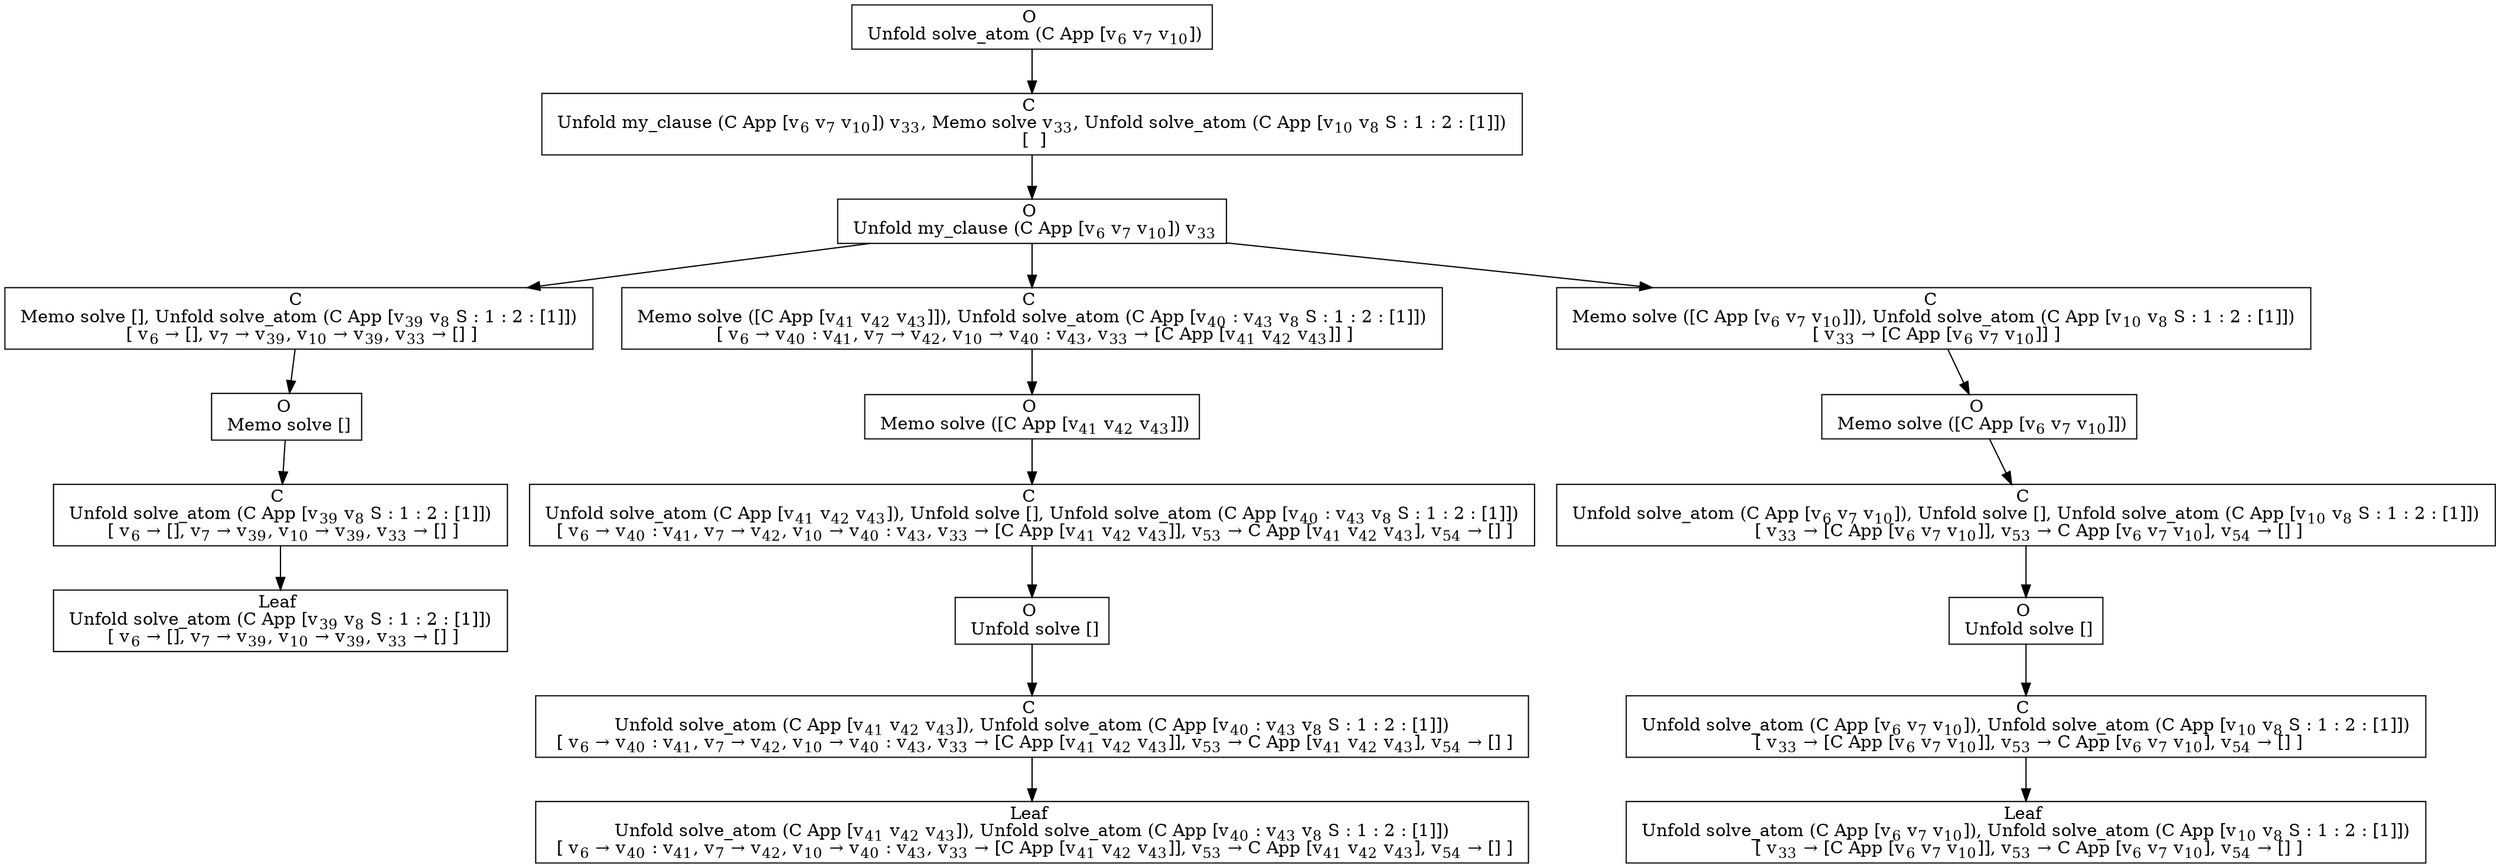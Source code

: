 digraph {
    graph [rankdir=TB
          ,bgcolor=transparent];
    node [shape=box
         ,fillcolor=white
         ,style=filled];
    0 [label=<O <BR/> Unfold solve_atom (C App [v<SUB>6</SUB> v<SUB>7</SUB> v<SUB>10</SUB>])>];
    1 [label=<C <BR/> Unfold my_clause (C App [v<SUB>6</SUB> v<SUB>7</SUB> v<SUB>10</SUB>]) v<SUB>33</SUB>, Memo solve v<SUB>33</SUB>, Unfold solve_atom (C App [v<SUB>10</SUB> v<SUB>8</SUB> S : 1 : 2 : [1]]) <BR/>  [  ] >];
    2 [label=<O <BR/> Unfold my_clause (C App [v<SUB>6</SUB> v<SUB>7</SUB> v<SUB>10</SUB>]) v<SUB>33</SUB>>];
    3 [label=<C <BR/> Memo solve [], Unfold solve_atom (C App [v<SUB>39</SUB> v<SUB>8</SUB> S : 1 : 2 : [1]]) <BR/>  [ v<SUB>6</SUB> &rarr; [], v<SUB>7</SUB> &rarr; v<SUB>39</SUB>, v<SUB>10</SUB> &rarr; v<SUB>39</SUB>, v<SUB>33</SUB> &rarr; [] ] >];
    4 [label=<C <BR/> Memo solve ([C App [v<SUB>41</SUB> v<SUB>42</SUB> v<SUB>43</SUB>]]), Unfold solve_atom (C App [v<SUB>40</SUB> : v<SUB>43</SUB> v<SUB>8</SUB> S : 1 : 2 : [1]]) <BR/>  [ v<SUB>6</SUB> &rarr; v<SUB>40</SUB> : v<SUB>41</SUB>, v<SUB>7</SUB> &rarr; v<SUB>42</SUB>, v<SUB>10</SUB> &rarr; v<SUB>40</SUB> : v<SUB>43</SUB>, v<SUB>33</SUB> &rarr; [C App [v<SUB>41</SUB> v<SUB>42</SUB> v<SUB>43</SUB>]] ] >];
    5 [label=<C <BR/> Memo solve ([C App [v<SUB>6</SUB> v<SUB>7</SUB> v<SUB>10</SUB>]]), Unfold solve_atom (C App [v<SUB>10</SUB> v<SUB>8</SUB> S : 1 : 2 : [1]]) <BR/>  [ v<SUB>33</SUB> &rarr; [C App [v<SUB>6</SUB> v<SUB>7</SUB> v<SUB>10</SUB>]] ] >];
    6 [label=<O <BR/> Memo solve []>];
    7 [label=<C <BR/> Unfold solve_atom (C App [v<SUB>39</SUB> v<SUB>8</SUB> S : 1 : 2 : [1]]) <BR/>  [ v<SUB>6</SUB> &rarr; [], v<SUB>7</SUB> &rarr; v<SUB>39</SUB>, v<SUB>10</SUB> &rarr; v<SUB>39</SUB>, v<SUB>33</SUB> &rarr; [] ] >];
    8 [label=<Leaf <BR/> Unfold solve_atom (C App [v<SUB>39</SUB> v<SUB>8</SUB> S : 1 : 2 : [1]]) <BR/>  [ v<SUB>6</SUB> &rarr; [], v<SUB>7</SUB> &rarr; v<SUB>39</SUB>, v<SUB>10</SUB> &rarr; v<SUB>39</SUB>, v<SUB>33</SUB> &rarr; [] ] >];
    9 [label=<O <BR/> Memo solve ([C App [v<SUB>41</SUB> v<SUB>42</SUB> v<SUB>43</SUB>]])>];
    10 [label=<C <BR/> Unfold solve_atom (C App [v<SUB>41</SUB> v<SUB>42</SUB> v<SUB>43</SUB>]), Unfold solve [], Unfold solve_atom (C App [v<SUB>40</SUB> : v<SUB>43</SUB> v<SUB>8</SUB> S : 1 : 2 : [1]]) <BR/>  [ v<SUB>6</SUB> &rarr; v<SUB>40</SUB> : v<SUB>41</SUB>, v<SUB>7</SUB> &rarr; v<SUB>42</SUB>, v<SUB>10</SUB> &rarr; v<SUB>40</SUB> : v<SUB>43</SUB>, v<SUB>33</SUB> &rarr; [C App [v<SUB>41</SUB> v<SUB>42</SUB> v<SUB>43</SUB>]], v<SUB>53</SUB> &rarr; C App [v<SUB>41</SUB> v<SUB>42</SUB> v<SUB>43</SUB>], v<SUB>54</SUB> &rarr; [] ] >];
    11 [label=<O <BR/> Unfold solve []>];
    12 [label=<C <BR/> Unfold solve_atom (C App [v<SUB>41</SUB> v<SUB>42</SUB> v<SUB>43</SUB>]), Unfold solve_atom (C App [v<SUB>40</SUB> : v<SUB>43</SUB> v<SUB>8</SUB> S : 1 : 2 : [1]]) <BR/>  [ v<SUB>6</SUB> &rarr; v<SUB>40</SUB> : v<SUB>41</SUB>, v<SUB>7</SUB> &rarr; v<SUB>42</SUB>, v<SUB>10</SUB> &rarr; v<SUB>40</SUB> : v<SUB>43</SUB>, v<SUB>33</SUB> &rarr; [C App [v<SUB>41</SUB> v<SUB>42</SUB> v<SUB>43</SUB>]], v<SUB>53</SUB> &rarr; C App [v<SUB>41</SUB> v<SUB>42</SUB> v<SUB>43</SUB>], v<SUB>54</SUB> &rarr; [] ] >];
    13 [label=<Leaf <BR/> Unfold solve_atom (C App [v<SUB>41</SUB> v<SUB>42</SUB> v<SUB>43</SUB>]), Unfold solve_atom (C App [v<SUB>40</SUB> : v<SUB>43</SUB> v<SUB>8</SUB> S : 1 : 2 : [1]]) <BR/>  [ v<SUB>6</SUB> &rarr; v<SUB>40</SUB> : v<SUB>41</SUB>, v<SUB>7</SUB> &rarr; v<SUB>42</SUB>, v<SUB>10</SUB> &rarr; v<SUB>40</SUB> : v<SUB>43</SUB>, v<SUB>33</SUB> &rarr; [C App [v<SUB>41</SUB> v<SUB>42</SUB> v<SUB>43</SUB>]], v<SUB>53</SUB> &rarr; C App [v<SUB>41</SUB> v<SUB>42</SUB> v<SUB>43</SUB>], v<SUB>54</SUB> &rarr; [] ] >];
    14 [label=<O <BR/> Memo solve ([C App [v<SUB>6</SUB> v<SUB>7</SUB> v<SUB>10</SUB>]])>];
    15 [label=<C <BR/> Unfold solve_atom (C App [v<SUB>6</SUB> v<SUB>7</SUB> v<SUB>10</SUB>]), Unfold solve [], Unfold solve_atom (C App [v<SUB>10</SUB> v<SUB>8</SUB> S : 1 : 2 : [1]]) <BR/>  [ v<SUB>33</SUB> &rarr; [C App [v<SUB>6</SUB> v<SUB>7</SUB> v<SUB>10</SUB>]], v<SUB>53</SUB> &rarr; C App [v<SUB>6</SUB> v<SUB>7</SUB> v<SUB>10</SUB>], v<SUB>54</SUB> &rarr; [] ] >];
    16 [label=<O <BR/> Unfold solve []>];
    17 [label=<C <BR/> Unfold solve_atom (C App [v<SUB>6</SUB> v<SUB>7</SUB> v<SUB>10</SUB>]), Unfold solve_atom (C App [v<SUB>10</SUB> v<SUB>8</SUB> S : 1 : 2 : [1]]) <BR/>  [ v<SUB>33</SUB> &rarr; [C App [v<SUB>6</SUB> v<SUB>7</SUB> v<SUB>10</SUB>]], v<SUB>53</SUB> &rarr; C App [v<SUB>6</SUB> v<SUB>7</SUB> v<SUB>10</SUB>], v<SUB>54</SUB> &rarr; [] ] >];
    18 [label=<Leaf <BR/> Unfold solve_atom (C App [v<SUB>6</SUB> v<SUB>7</SUB> v<SUB>10</SUB>]), Unfold solve_atom (C App [v<SUB>10</SUB> v<SUB>8</SUB> S : 1 : 2 : [1]]) <BR/>  [ v<SUB>33</SUB> &rarr; [C App [v<SUB>6</SUB> v<SUB>7</SUB> v<SUB>10</SUB>]], v<SUB>53</SUB> &rarr; C App [v<SUB>6</SUB> v<SUB>7</SUB> v<SUB>10</SUB>], v<SUB>54</SUB> &rarr; [] ] >];
    0 -> 1 [label=""];
    1 -> 2 [label=""];
    2 -> 3 [label=""];
    2 -> 4 [label=""];
    2 -> 5 [label=""];
    3 -> 6 [label=""];
    4 -> 9 [label=""];
    5 -> 14 [label=""];
    6 -> 7 [label=""];
    7 -> 8 [label=""];
    9 -> 10 [label=""];
    10 -> 11 [label=""];
    11 -> 12 [label=""];
    12 -> 13 [label=""];
    14 -> 15 [label=""];
    15 -> 16 [label=""];
    16 -> 17 [label=""];
    17 -> 18 [label=""];
}